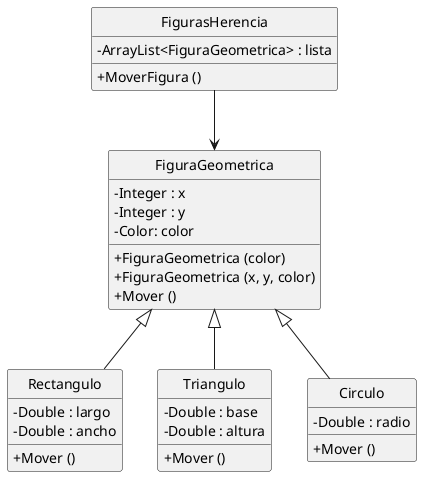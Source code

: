 @startuml

skinparam classAttributeIconSize 0
hide circle

class FigurasHerencia {
    - ArrayList<FiguraGeometrica> : lista
    + MoverFigura ()
}

class FiguraGeometrica {
    - Integer : x
    - Integer : y
    - Color: color
    + FiguraGeometrica (color)
    + FiguraGeometrica (x, y, color)
    + Mover ()
}

class Rectangulo {
    - Double : largo
    - Double : ancho
    + Mover ()
}

class Triangulo {
    - Double : base
    - Double : altura
    + Mover ()
}

class Circulo {
    - Double : radio
    + Mover ()
}

FiguraGeometrica <|-- Rectangulo
FiguraGeometrica <|-- Triangulo
FiguraGeometrica <|-- Circulo

FigurasHerencia --> FiguraGeometrica

@enduml
